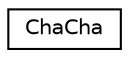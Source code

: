 digraph "Graphical Class Hierarchy"
{
 // LATEX_PDF_SIZE
  edge [fontname="Helvetica",fontsize="10",labelfontname="Helvetica",labelfontsize="10"];
  node [fontname="Helvetica",fontsize="10",shape=record];
  rankdir="LR";
  Node0 [label="ChaCha",height=0.2,width=0.4,color="black", fillcolor="white", style="filled",URL="$class_cha_cha.html",tooltip="Contains the ChaCha permutation functions."];
}
